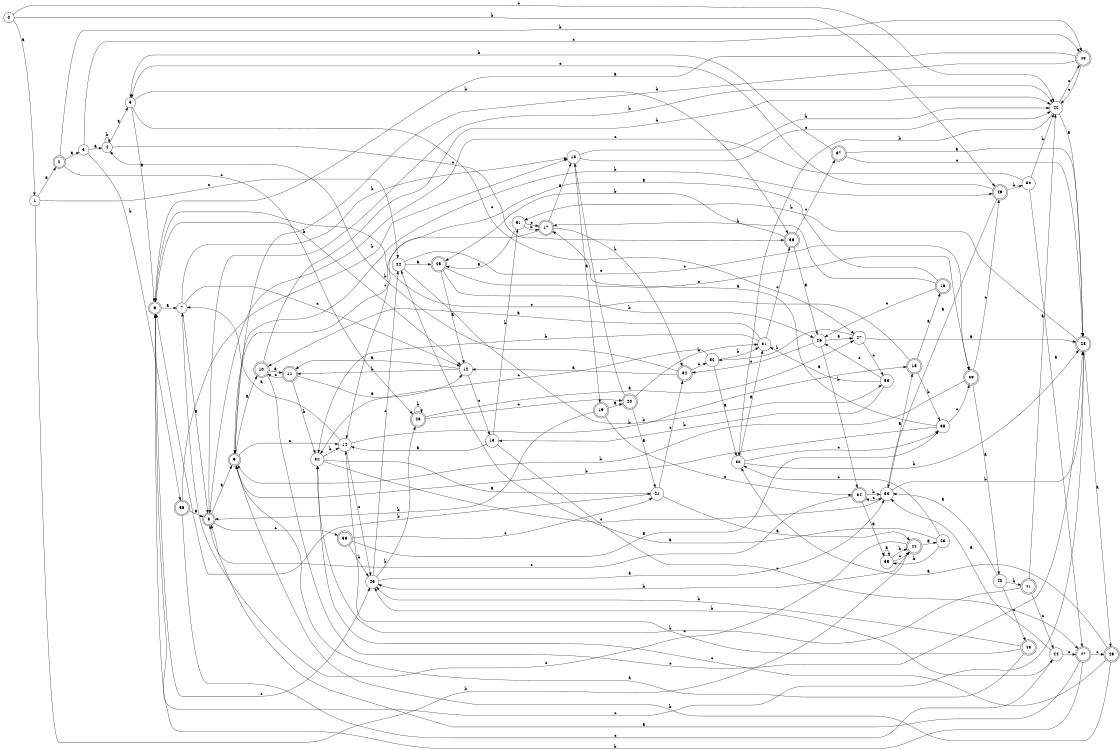 digraph n46_2 {
__start0 [label="" shape="none"];

rankdir=LR;
size="8,5";

s0 [style="filled", color="black", fillcolor="white" shape="circle", label="0"];
s1 [style="filled", color="black", fillcolor="white" shape="circle", label="1"];
s2 [style="rounded,filled", color="black", fillcolor="white" shape="doublecircle", label="2"];
s3 [style="filled", color="black", fillcolor="white" shape="circle", label="3"];
s4 [style="filled", color="black", fillcolor="white" shape="circle", label="4"];
s5 [style="filled", color="black", fillcolor="white" shape="circle", label="5"];
s6 [style="rounded,filled", color="black", fillcolor="white" shape="doublecircle", label="6"];
s7 [style="filled", color="black", fillcolor="white" shape="circle", label="7"];
s8 [style="rounded,filled", color="black", fillcolor="white" shape="doublecircle", label="8"];
s9 [style="rounded,filled", color="black", fillcolor="white" shape="doublecircle", label="9"];
s10 [style="rounded,filled", color="black", fillcolor="white" shape="doublecircle", label="10"];
s11 [style="rounded,filled", color="black", fillcolor="white" shape="doublecircle", label="11"];
s12 [style="filled", color="black", fillcolor="white" shape="circle", label="12"];
s13 [style="filled", color="black", fillcolor="white" shape="circle", label="13"];
s14 [style="filled", color="black", fillcolor="white" shape="circle", label="14"];
s15 [style="rounded,filled", color="black", fillcolor="white" shape="doublecircle", label="15"];
s16 [style="rounded,filled", color="black", fillcolor="white" shape="doublecircle", label="16"];
s17 [style="rounded,filled", color="black", fillcolor="white" shape="doublecircle", label="17"];
s18 [style="filled", color="black", fillcolor="white" shape="circle", label="18"];
s19 [style="rounded,filled", color="black", fillcolor="white" shape="doublecircle", label="19"];
s20 [style="rounded,filled", color="black", fillcolor="white" shape="doublecircle", label="20"];
s21 [style="filled", color="black", fillcolor="white" shape="circle", label="21"];
s22 [style="rounded,filled", color="black", fillcolor="white" shape="doublecircle", label="22"];
s23 [style="filled", color="black", fillcolor="white" shape="circle", label="23"];
s24 [style="filled", color="black", fillcolor="white" shape="circle", label="24"];
s25 [style="rounded,filled", color="black", fillcolor="white" shape="doublecircle", label="25"];
s26 [style="filled", color="black", fillcolor="white" shape="circle", label="26"];
s27 [style="filled", color="black", fillcolor="white" shape="circle", label="27"];
s28 [style="rounded,filled", color="black", fillcolor="white" shape="doublecircle", label="28"];
s29 [style="rounded,filled", color="black", fillcolor="white" shape="doublecircle", label="29"];
s30 [style="filled", color="black", fillcolor="white" shape="circle", label="30"];
s31 [style="filled", color="black", fillcolor="white" shape="circle", label="31"];
s32 [style="filled", color="black", fillcolor="white" shape="circle", label="32"];
s33 [style="filled", color="black", fillcolor="white" shape="circle", label="33"];
s34 [style="rounded,filled", color="black", fillcolor="white" shape="doublecircle", label="34"];
s35 [style="filled", color="black", fillcolor="white" shape="circle", label="35"];
s36 [style="rounded,filled", color="black", fillcolor="white" shape="doublecircle", label="36"];
s37 [style="rounded,filled", color="black", fillcolor="white" shape="doublecircle", label="37"];
s38 [style="filled", color="black", fillcolor="white" shape="circle", label="38"];
s39 [style="rounded,filled", color="black", fillcolor="white" shape="doublecircle", label="39"];
s40 [style="filled", color="black", fillcolor="white" shape="circle", label="40"];
s41 [style="rounded,filled", color="black", fillcolor="white" shape="doublecircle", label="41"];
s42 [style="filled", color="black", fillcolor="white" shape="circle", label="42"];
s43 [style="rounded,filled", color="black", fillcolor="white" shape="doublecircle", label="43"];
s44 [style="filled", color="black", fillcolor="white" shape="circle", label="44"];
s45 [style="filled", color="black", fillcolor="white" shape="circle", label="45"];
s46 [style="rounded,filled", color="black", fillcolor="white" shape="doublecircle", label="46"];
s47 [style="rounded,filled", color="black", fillcolor="white" shape="doublecircle", label="47"];
s48 [style="rounded,filled", color="black", fillcolor="white" shape="doublecircle", label="48"];
s49 [style="rounded,filled", color="black", fillcolor="white" shape="doublecircle", label="49"];
s50 [style="filled", color="black", fillcolor="white" shape="circle", label="50"];
s51 [style="filled", color="black", fillcolor="white" shape="circle", label="51"];
s52 [style="filled", color="black", fillcolor="white" shape="circle", label="52"];
s53 [style="filled", color="black", fillcolor="white" shape="circle", label="53"];
s54 [style="rounded,filled", color="black", fillcolor="white" shape="doublecircle", label="54"];
s55 [style="rounded,filled", color="black", fillcolor="white" shape="doublecircle", label="55"];
s56 [style="rounded,filled", color="black", fillcolor="white" shape="doublecircle", label="56"];
s0 -> s1 [label="a"];
s0 -> s49 [label="b"];
s0 -> s42 [label="c"];
s1 -> s2 [label="a"];
s1 -> s22 [label="b"];
s1 -> s24 [label="c"];
s2 -> s3 [label="a"];
s2 -> s43 [label="b"];
s2 -> s46 [label="c"];
s3 -> s4 [label="a"];
s3 -> s56 [label="b"];
s3 -> s43 [label="c"];
s4 -> s5 [label="a"];
s4 -> s4 [label="b"];
s4 -> s36 [label="c"];
s5 -> s6 [label="a"];
s5 -> s36 [label="b"];
s5 -> s27 [label="c"];
s6 -> s7 [label="a"];
s6 -> s12 [label="b"];
s6 -> s45 [label="c"];
s7 -> s8 [label="a"];
s7 -> s18 [label="b"];
s7 -> s12 [label="c"];
s8 -> s9 [label="a"];
s8 -> s42 [label="b"];
s8 -> s55 [label="c"];
s9 -> s10 [label="a"];
s9 -> s49 [label="b"];
s9 -> s14 [label="c"];
s10 -> s11 [label="a"];
s10 -> s42 [label="b"];
s10 -> s28 [label="c"];
s11 -> s12 [label="a"];
s11 -> s32 [label="b"];
s11 -> s10 [label="c"];
s12 -> s11 [label="a"];
s12 -> s11 [label="b"];
s12 -> s13 [label="c"];
s13 -> s14 [label="a"];
s13 -> s51 [label="b"];
s13 -> s47 [label="c"];
s14 -> s7 [label="a"];
s14 -> s15 [label="b"];
s14 -> s45 [label="c"];
s15 -> s16 [label="a"];
s15 -> s38 [label="b"];
s15 -> s6 [label="c"];
s16 -> s14 [label="a"];
s16 -> s17 [label="b"];
s16 -> s26 [label="c"];
s17 -> s18 [label="a"];
s17 -> s54 [label="b"];
s17 -> s9 [label="c"];
s18 -> s19 [label="a"];
s18 -> s42 [label="b"];
s18 -> s42 [label="c"];
s19 -> s20 [label="a"];
s19 -> s8 [label="b"];
s19 -> s34 [label="c"];
s20 -> s21 [label="a"];
s20 -> s31 [label="b"];
s20 -> s18 [label="c"];
s21 -> s22 [label="a"];
s21 -> s6 [label="b"];
s21 -> s54 [label="c"];
s22 -> s23 [label="a"];
s22 -> s45 [label="b"];
s22 -> s7 [label="c"];
s23 -> s24 [label="a"];
s23 -> s35 [label="b"];
s23 -> s30 [label="c"];
s24 -> s25 [label="a"];
s24 -> s53 [label="b"];
s24 -> s39 [label="c"];
s25 -> s12 [label="a"];
s25 -> s26 [label="b"];
s25 -> s39 [label="c"];
s26 -> s27 [label="a"];
s26 -> s34 [label="b"];
s26 -> s54 [label="c"];
s27 -> s28 [label="a"];
s27 -> s52 [label="b"];
s27 -> s53 [label="c"];
s28 -> s29 [label="a"];
s28 -> s51 [label="b"];
s28 -> s6 [label="c"];
s29 -> s30 [label="a"];
s29 -> s9 [label="b"];
s29 -> s32 [label="c"];
s30 -> s31 [label="a"];
s30 -> s28 [label="b"];
s30 -> s38 [label="c"];
s31 -> s10 [label="a"];
s31 -> s32 [label="b"];
s31 -> s36 [label="c"];
s32 -> s21 [label="a"];
s32 -> s14 [label="b"];
s32 -> s33 [label="c"];
s33 -> s15 [label="a"];
s33 -> s28 [label="b"];
s33 -> s34 [label="c"];
s34 -> s35 [label="a"];
s34 -> s33 [label="b"];
s34 -> s8 [label="c"];
s35 -> s35 [label="a"];
s35 -> s22 [label="b"];
s35 -> s22 [label="c"];
s36 -> s26 [label="a"];
s36 -> s25 [label="b"];
s36 -> s37 [label="c"];
s37 -> s28 [label="a"];
s37 -> s5 [label="b"];
s37 -> s28 [label="c"];
s38 -> s17 [label="a"];
s38 -> s9 [label="b"];
s38 -> s39 [label="c"];
s39 -> s40 [label="a"];
s39 -> s9 [label="b"];
s39 -> s49 [label="c"];
s40 -> s33 [label="a"];
s40 -> s41 [label="b"];
s40 -> s48 [label="c"];
s41 -> s42 [label="a"];
s41 -> s32 [label="b"];
s41 -> s44 [label="c"];
s42 -> s28 [label="a"];
s42 -> s30 [label="b"];
s42 -> s43 [label="c"];
s43 -> s6 [label="a"];
s43 -> s9 [label="b"];
s43 -> s42 [label="c"];
s44 -> s33 [label="a"];
s44 -> s45 [label="b"];
s44 -> s47 [label="c"];
s45 -> s33 [label="a"];
s45 -> s46 [label="b"];
s45 -> s24 [label="c"];
s46 -> s27 [label="a"];
s46 -> s46 [label="b"];
s46 -> s20 [label="c"];
s47 -> s8 [label="a"];
s47 -> s6 [label="b"];
s47 -> s29 [label="c"];
s48 -> s9 [label="a"];
s48 -> s45 [label="b"];
s48 -> s14 [label="c"];
s49 -> s33 [label="a"];
s49 -> s50 [label="b"];
s49 -> s5 [label="c"];
s50 -> s47 [label="a"];
s50 -> s42 [label="b"];
s50 -> s8 [label="c"];
s51 -> s25 [label="a"];
s51 -> s17 [label="b"];
s51 -> s17 [label="c"];
s52 -> s30 [label="a"];
s52 -> s31 [label="b"];
s52 -> s32 [label="c"];
s53 -> s31 [label="a"];
s53 -> s13 [label="b"];
s53 -> s26 [label="c"];
s54 -> s12 [label="a"];
s54 -> s4 [label="b"];
s54 -> s52 [label="c"];
s55 -> s38 [label="a"];
s55 -> s45 [label="b"];
s55 -> s21 [label="c"];
s56 -> s8 [label="a"];
s56 -> s18 [label="b"];
s56 -> s44 [label="c"];

}